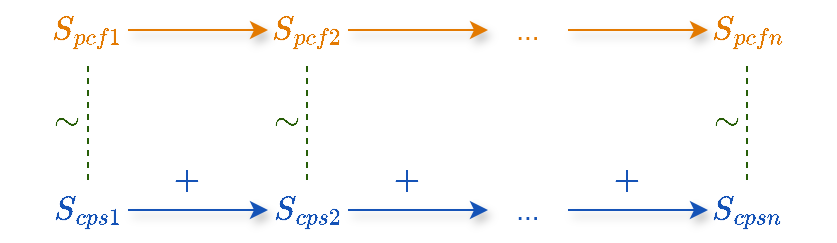 <mxfile version="24.0.1" type="github">
  <diagram name="第 1 页" id="SuNJrGfC7KuKimgmW-i0">
    <mxGraphModel dx="867" dy="551" grid="1" gridSize="10" guides="1" tooltips="1" connect="1" arrows="1" fold="1" page="1" pageScale="1" pageWidth="827" pageHeight="1169" math="1" shadow="0">
      <root>
        <mxCell id="0" />
        <mxCell id="1" parent="0" />
        <mxCell id="wnn5xAHgTVPoRTZ9cE9c-1" value="" style="edgeStyle=orthogonalEdgeStyle;rounded=0;orthogonalLoop=1;jettySize=auto;html=1;strokeColor=#E37A02;shadow=1;fontColor=#CC6E02;" edge="1" parent="1" source="wnn5xAHgTVPoRTZ9cE9c-2" target="wnn5xAHgTVPoRTZ9cE9c-8">
          <mxGeometry relative="1" as="geometry" />
        </mxCell>
        <mxCell id="wnn5xAHgTVPoRTZ9cE9c-2" value="$$S_{pcf1}$$" style="text;html=1;strokeColor=none;fillColor=none;align=center;verticalAlign=middle;whiteSpace=wrap;rounded=0;fontSize=14;fontColor=#E37A02;" vertex="1" parent="1">
          <mxGeometry x="180" y="140" width="40" height="30" as="geometry" />
        </mxCell>
        <mxCell id="wnn5xAHgTVPoRTZ9cE9c-3" value="" style="edgeStyle=orthogonalEdgeStyle;rounded=0;orthogonalLoop=1;jettySize=auto;html=1;fontColor=#1553B7;strokeColor=#1553B7;shadow=1;" edge="1" parent="1" source="wnn5xAHgTVPoRTZ9cE9c-4" target="wnn5xAHgTVPoRTZ9cE9c-10">
          <mxGeometry relative="1" as="geometry" />
        </mxCell>
        <mxCell id="wnn5xAHgTVPoRTZ9cE9c-4" value="$$S_{cps1}$$" style="text;html=1;strokeColor=none;fillColor=none;align=center;verticalAlign=middle;whiteSpace=wrap;rounded=0;fontSize=14;fontColor=#1553B7;" vertex="1" parent="1">
          <mxGeometry x="180" y="230" width="40" height="30" as="geometry" />
        </mxCell>
        <mxCell id="wnn5xAHgTVPoRTZ9cE9c-5" value="" style="endArrow=none;html=1;rounded=0;dashed=1;strokeColor=#275E08;" edge="1" parent="1" source="wnn5xAHgTVPoRTZ9cE9c-4" target="wnn5xAHgTVPoRTZ9cE9c-2">
          <mxGeometry width="50" height="50" relative="1" as="geometry">
            <mxPoint x="390" y="360" as="sourcePoint" />
            <mxPoint x="440" y="310" as="targetPoint" />
          </mxGeometry>
        </mxCell>
        <mxCell id="wnn5xAHgTVPoRTZ9cE9c-6" value="$$\sim$$" style="text;html=1;strokeColor=none;fillColor=none;align=center;verticalAlign=middle;whiteSpace=wrap;rounded=0;fontSize=14;fontStyle=1;fontColor=#275E08;" vertex="1" parent="1">
          <mxGeometry x="170" y="190" width="40" height="20" as="geometry" />
        </mxCell>
        <mxCell id="wnn5xAHgTVPoRTZ9cE9c-7" value="" style="edgeStyle=orthogonalEdgeStyle;rounded=0;orthogonalLoop=1;jettySize=auto;html=1;strokeColor=#E37A02;shadow=1;fontColor=#CC6E02;" edge="1" parent="1" source="wnn5xAHgTVPoRTZ9cE9c-8" target="wnn5xAHgTVPoRTZ9cE9c-15">
          <mxGeometry relative="1" as="geometry" />
        </mxCell>
        <mxCell id="wnn5xAHgTVPoRTZ9cE9c-8" value="$$S_{pcf2}$$" style="text;html=1;strokeColor=none;fillColor=none;align=center;verticalAlign=middle;whiteSpace=wrap;rounded=0;fontSize=14;fontColor=#E37A02;" vertex="1" parent="1">
          <mxGeometry x="290" y="140" width="40" height="30" as="geometry" />
        </mxCell>
        <mxCell id="wnn5xAHgTVPoRTZ9cE9c-9" value="" style="edgeStyle=orthogonalEdgeStyle;rounded=0;orthogonalLoop=1;jettySize=auto;html=1;fontColor=#1553B7;strokeColor=#1553B7;shadow=1;" edge="1" parent="1" source="wnn5xAHgTVPoRTZ9cE9c-10" target="wnn5xAHgTVPoRTZ9cE9c-18">
          <mxGeometry relative="1" as="geometry" />
        </mxCell>
        <mxCell id="wnn5xAHgTVPoRTZ9cE9c-10" value="$$S_{cps2}$$" style="text;html=1;strokeColor=none;fillColor=none;align=center;verticalAlign=middle;whiteSpace=wrap;rounded=0;fontSize=14;fontColor=#1553B7;" vertex="1" parent="1">
          <mxGeometry x="290" y="230" width="40" height="30" as="geometry" />
        </mxCell>
        <mxCell id="wnn5xAHgTVPoRTZ9cE9c-11" value="" style="endArrow=none;html=1;rounded=0;dashed=1;strokeColor=#275E08;" edge="1" parent="1">
          <mxGeometry width="50" height="50" relative="1" as="geometry">
            <mxPoint x="309.5" y="230" as="sourcePoint" />
            <mxPoint x="309.5" y="170" as="targetPoint" />
          </mxGeometry>
        </mxCell>
        <mxCell id="wnn5xAHgTVPoRTZ9cE9c-12" value="$$\sim$$" style="text;html=1;strokeColor=none;fillColor=none;align=center;verticalAlign=middle;whiteSpace=wrap;rounded=0;fontSize=14;fontStyle=1;fontColor=#275E08;" vertex="1" parent="1">
          <mxGeometry x="280" y="190" width="40" height="20" as="geometry" />
        </mxCell>
        <mxCell id="wnn5xAHgTVPoRTZ9cE9c-14" value="" style="edgeStyle=orthogonalEdgeStyle;rounded=0;orthogonalLoop=1;jettySize=auto;html=1;strokeColor=#E37A02;shadow=1;fontColor=#CC6E02;" edge="1" parent="1" source="wnn5xAHgTVPoRTZ9cE9c-15" target="wnn5xAHgTVPoRTZ9cE9c-16">
          <mxGeometry relative="1" as="geometry" />
        </mxCell>
        <mxCell id="wnn5xAHgTVPoRTZ9cE9c-15" value="..." style="text;html=1;strokeColor=none;fillColor=none;align=center;verticalAlign=middle;whiteSpace=wrap;rounded=0;fontSize=14;fontColor=#E37A02;" vertex="1" parent="1">
          <mxGeometry x="400" y="140" width="40" height="30" as="geometry" />
        </mxCell>
        <mxCell id="wnn5xAHgTVPoRTZ9cE9c-16" value="$$S_{pcfn}$$" style="text;html=1;strokeColor=none;fillColor=none;align=center;verticalAlign=middle;whiteSpace=wrap;rounded=0;fontSize=14;fontColor=#E37A02;" vertex="1" parent="1">
          <mxGeometry x="510" y="140" width="40" height="30" as="geometry" />
        </mxCell>
        <mxCell id="wnn5xAHgTVPoRTZ9cE9c-17" value="" style="edgeStyle=orthogonalEdgeStyle;rounded=0;orthogonalLoop=1;jettySize=auto;html=1;fontColor=#1553B7;strokeColor=#1553B7;shadow=1;" edge="1" parent="1" source="wnn5xAHgTVPoRTZ9cE9c-18" target="wnn5xAHgTVPoRTZ9cE9c-19">
          <mxGeometry relative="1" as="geometry" />
        </mxCell>
        <mxCell id="wnn5xAHgTVPoRTZ9cE9c-18" value="..." style="text;html=1;strokeColor=none;fillColor=none;align=center;verticalAlign=middle;whiteSpace=wrap;rounded=0;fontSize=14;fontColor=#1553B7;" vertex="1" parent="1">
          <mxGeometry x="400" y="230" width="40" height="30" as="geometry" />
        </mxCell>
        <mxCell id="wnn5xAHgTVPoRTZ9cE9c-19" value="$$S_{cpsn}$$" style="text;html=1;strokeColor=none;fillColor=none;align=center;verticalAlign=middle;whiteSpace=wrap;rounded=0;fontSize=14;fontColor=#1553B7;" vertex="1" parent="1">
          <mxGeometry x="510" y="230" width="40" height="30" as="geometry" />
        </mxCell>
        <mxCell id="wnn5xAHgTVPoRTZ9cE9c-20" value="" style="endArrow=none;html=1;rounded=0;dashed=1;strokeColor=#275E08;" edge="1" parent="1">
          <mxGeometry width="50" height="50" relative="1" as="geometry">
            <mxPoint x="529.5" y="230" as="sourcePoint" />
            <mxPoint x="529.5" y="170" as="targetPoint" />
          </mxGeometry>
        </mxCell>
        <mxCell id="wnn5xAHgTVPoRTZ9cE9c-21" value="$$\sim$$" style="text;html=1;strokeColor=none;fillColor=none;align=center;verticalAlign=middle;whiteSpace=wrap;rounded=0;fontSize=14;fontStyle=1;fontColor=#275E08;" vertex="1" parent="1">
          <mxGeometry x="500" y="190" width="40" height="20" as="geometry" />
        </mxCell>
        <mxCell id="wnn5xAHgTVPoRTZ9cE9c-24" value="&lt;font color=&quot;#1553b7&quot;&gt;$$+$$&lt;/font&gt;" style="text;html=1;strokeColor=none;fillColor=none;align=center;verticalAlign=middle;whiteSpace=wrap;rounded=0;fontSize=14;fontColor=#8C0000;" vertex="1" parent="1">
          <mxGeometry x="230" y="220" width="40" height="20" as="geometry" />
        </mxCell>
        <mxCell id="wnn5xAHgTVPoRTZ9cE9c-25" value="&lt;font color=&quot;#1553b7&quot;&gt;$$+$$&lt;/font&gt;" style="text;html=1;strokeColor=none;fillColor=none;align=center;verticalAlign=middle;whiteSpace=wrap;rounded=0;fontSize=14;fontColor=#8C0000;" vertex="1" parent="1">
          <mxGeometry x="340" y="220" width="40" height="20" as="geometry" />
        </mxCell>
        <mxCell id="wnn5xAHgTVPoRTZ9cE9c-26" value="&lt;font color=&quot;#1553b7&quot;&gt;$$+$$&lt;/font&gt;" style="text;html=1;strokeColor=none;fillColor=none;align=center;verticalAlign=middle;whiteSpace=wrap;rounded=0;fontSize=14;fontColor=#8C0000;" vertex="1" parent="1">
          <mxGeometry x="450" y="220" width="40" height="20" as="geometry" />
        </mxCell>
      </root>
    </mxGraphModel>
  </diagram>
</mxfile>
